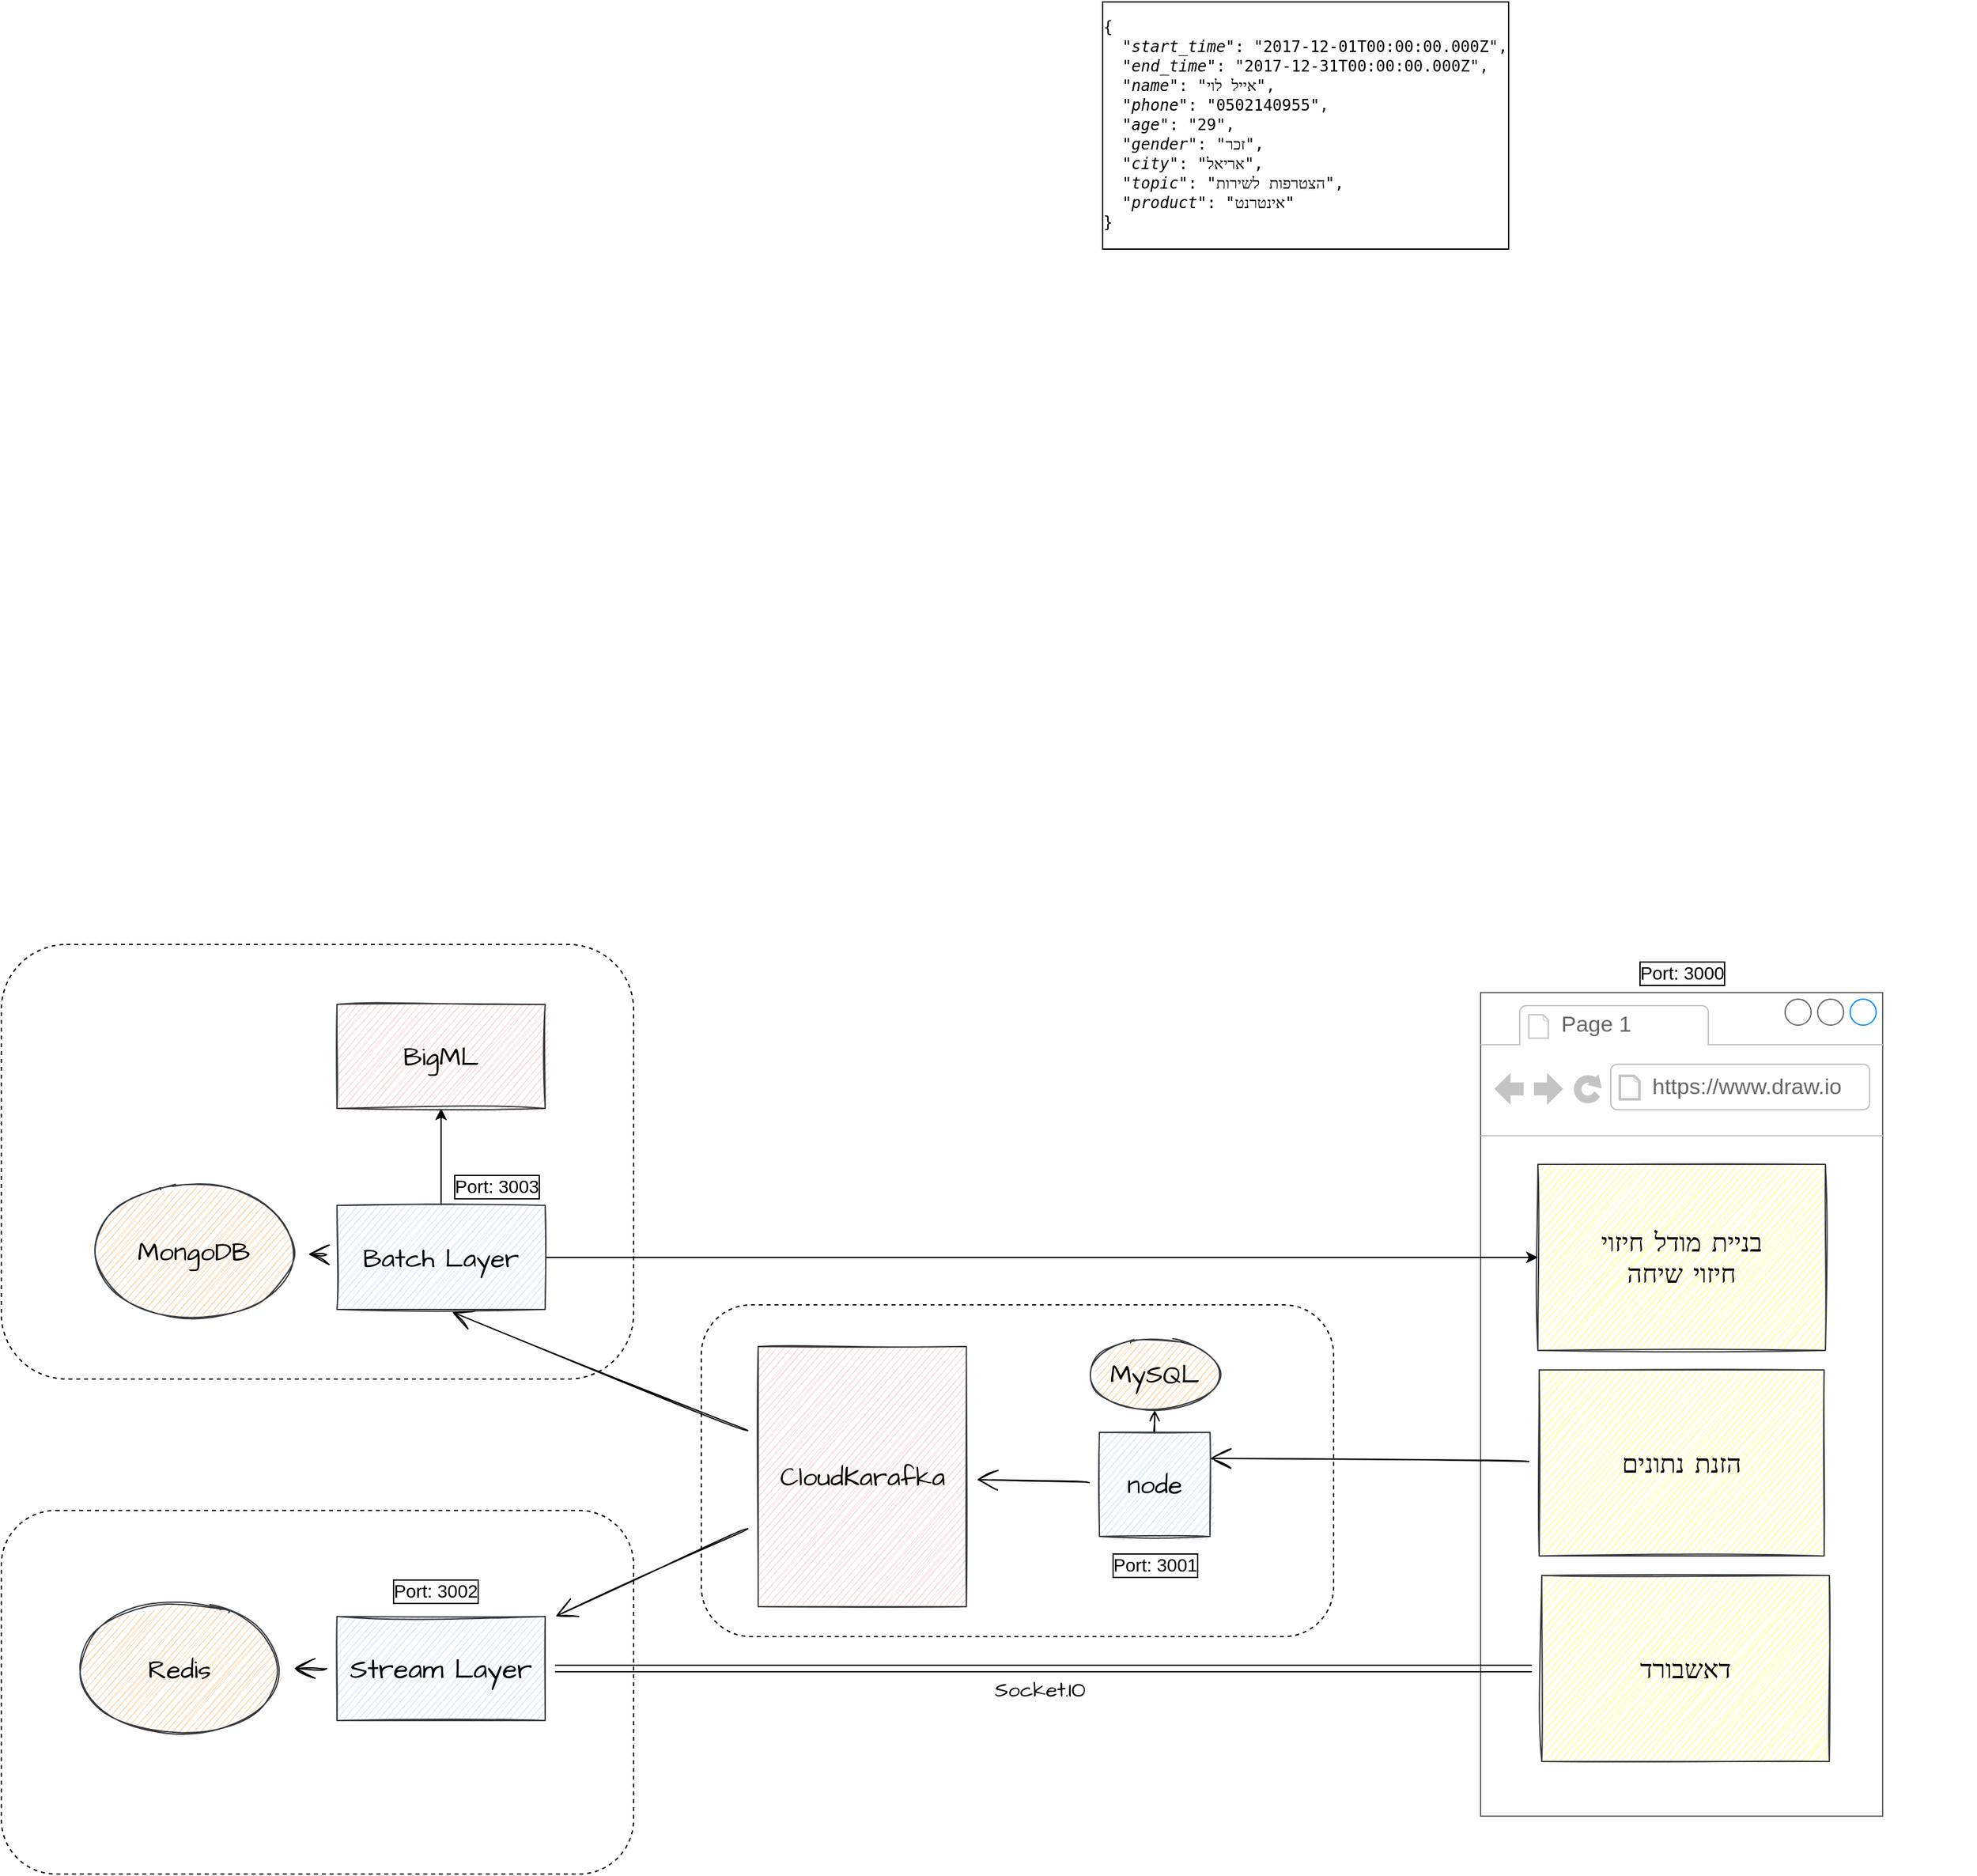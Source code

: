 <mxfile>
    <diagram id="UuK2HaR8IraqpZOOFNCf" name="ארכיטקטורת מערכת">
        <mxGraphModel dx="3929" dy="2843" grid="0" gridSize="10" guides="1" tooltips="1" connect="1" arrows="1" fold="1" page="0" pageScale="1" pageWidth="827" pageHeight="1169" math="0" shadow="0">
            <root>
                <mxCell id="0"/>
                <mxCell id="1" parent="0"/>
                <mxCell id="53" value="" style="rounded=1;whiteSpace=wrap;html=1;dashed=1;fillColor=none;" parent="1" vertex="1">
                    <mxGeometry x="-1033" y="-426" width="486" height="334" as="geometry"/>
                </mxCell>
                <mxCell id="56" value="" style="rounded=1;whiteSpace=wrap;html=1;dashed=1;fillColor=none;" parent="1" vertex="1">
                    <mxGeometry x="-495" y="-149" width="486" height="255" as="geometry"/>
                </mxCell>
                <mxCell id="23" value="" style="strokeWidth=1;shadow=0;dashed=0;align=center;html=1;shape=mxgraph.mockup.containers.browserWindow;rSize=0;strokeColor=#666666;strokeColor2=#008cff;strokeColor3=#c4c4c4;mainText=,;recursiveResize=0;sketch=0;fontSize=28;" parent="1" vertex="1">
                    <mxGeometry x="104" y="-389" width="309" height="633" as="geometry"/>
                </mxCell>
                <mxCell id="24" value="Page 1" style="strokeWidth=1;shadow=0;dashed=0;align=center;html=1;shape=mxgraph.mockup.containers.anchor;fontSize=17;fontColor=#666666;align=left;" parent="23" vertex="1">
                    <mxGeometry x="60" y="12" width="110" height="26" as="geometry"/>
                </mxCell>
                <mxCell id="25" value="https://www.draw.io" style="strokeWidth=1;shadow=0;dashed=0;align=center;html=1;shape=mxgraph.mockup.containers.anchor;rSize=0;fontSize=17;fontColor=#666666;align=left;" parent="23" vertex="1">
                    <mxGeometry x="130" y="60" width="250" height="26" as="geometry"/>
                </mxCell>
                <mxCell id="27" value="דאשבורד" style="rounded=0;whiteSpace=wrap;html=1;sketch=1;hachureGap=4;fontFamily=Architects Daughter;fontSource=https%3A%2F%2Ffonts.googleapis.com%2Fcss%3Ffamily%3DArchitects%2BDaughter;fontSize=20;fillColor=#ffff88;strokeColor=#36393d;" parent="23" vertex="1">
                    <mxGeometry x="47" y="448" width="221" height="143" as="geometry"/>
                </mxCell>
                <mxCell id="47" value="בניית מודל חיזוי&lt;br&gt;חיזוי שיחה" style="rounded=0;whiteSpace=wrap;html=1;sketch=1;hachureGap=4;fontFamily=Architects Daughter;fontSource=https%3A%2F%2Ffonts.googleapis.com%2Fcss%3Ffamily%3DArchitects%2BDaughter;fontSize=20;fillColor=#ffff88;strokeColor=#36393d;" parent="23" vertex="1">
                    <mxGeometry x="44" y="132" width="221" height="143" as="geometry"/>
                </mxCell>
                <mxCell id="26" value="הזנת נתונים" style="rounded=0;whiteSpace=wrap;html=1;sketch=1;hachureGap=4;fontFamily=Architects Daughter;fontSource=https%3A%2F%2Ffonts.googleapis.com%2Fcss%3Ffamily%3DArchitects%2BDaughter;fontSize=20;fillColor=#ffff88;strokeColor=#36393d;" parent="23" vertex="1">
                    <mxGeometry x="45" y="290" width="219" height="143" as="geometry"/>
                </mxCell>
                <mxCell id="33" style="edgeStyle=none;curved=1;rounded=0;sketch=1;hachureGap=4;orthogonalLoop=1;jettySize=auto;html=1;entryX=1;entryY=0.25;entryDx=0;entryDy=0;fontFamily=Architects Daughter;fontSource=https%3A%2F%2Ffonts.googleapis.com%2Fcss%3Ffamily%3DArchitects%2BDaughter;fontSize=16;endArrow=open;startSize=14;endSize=14;sourcePerimeterSpacing=8;targetPerimeterSpacing=8;" parent="1" source="26" target="32" edge="1">
                    <mxGeometry relative="1" as="geometry"/>
                </mxCell>
                <mxCell id="41" style="edgeStyle=none;curved=1;rounded=0;sketch=1;hachureGap=4;orthogonalLoop=1;jettySize=auto;html=1;entryX=0.553;entryY=1.025;entryDx=0;entryDy=0;entryPerimeter=0;fontFamily=Architects Daughter;fontSource=https%3A%2F%2Ffonts.googleapis.com%2Fcss%3Ffamily%3DArchitects%2BDaughter;fontSize=16;endArrow=open;startSize=14;endSize=14;sourcePerimeterSpacing=8;targetPerimeterSpacing=8;" parent="1" source="28" target="39" edge="1">
                    <mxGeometry relative="1" as="geometry"/>
                </mxCell>
                <mxCell id="42" style="edgeStyle=none;curved=1;rounded=0;sketch=1;hachureGap=4;orthogonalLoop=1;jettySize=auto;html=1;fontFamily=Architects Daughter;fontSource=https%3A%2F%2Ffonts.googleapis.com%2Fcss%3Ffamily%3DArchitects%2BDaughter;fontSize=16;endArrow=open;startSize=14;endSize=14;sourcePerimeterSpacing=8;targetPerimeterSpacing=8;" parent="1" source="28" target="31" edge="1">
                    <mxGeometry relative="1" as="geometry"/>
                </mxCell>
                <mxCell id="28" value="CloudKarafka" style="rounded=0;whiteSpace=wrap;html=1;sketch=1;hachureGap=4;fontFamily=Architects Daughter;fontSource=https%3A%2F%2Ffonts.googleapis.com%2Fcss%3Ffamily%3DArchitects%2BDaughter;fontSize=20;fillColor=#ffcccc;strokeColor=#36393d;" parent="1" vertex="1">
                    <mxGeometry x="-451.25" y="-117" width="160" height="200" as="geometry"/>
                </mxCell>
                <mxCell id="37" value="" style="edgeStyle=none;curved=1;rounded=0;sketch=1;hachureGap=4;orthogonalLoop=1;jettySize=auto;html=1;fontFamily=Architects Daughter;fontSource=https%3A%2F%2Ffonts.googleapis.com%2Fcss%3Ffamily%3DArchitects%2BDaughter;fontSize=16;endArrow=open;startSize=14;endSize=14;sourcePerimeterSpacing=8;targetPerimeterSpacing=8;" parent="1" source="31" target="35" edge="1">
                    <mxGeometry relative="1" as="geometry"/>
                </mxCell>
                <mxCell id="44" value="Socket.IO" style="edgeStyle=none;curved=1;rounded=0;sketch=1;hachureGap=4;orthogonalLoop=1;jettySize=auto;html=1;fontFamily=Architects Daughter;fontSource=https%3A%2F%2Ffonts.googleapis.com%2Fcss%3Ffamily%3DArchitects%2BDaughter;fontSize=16;endArrow=open;sourcePerimeterSpacing=8;targetPerimeterSpacing=8;shape=link;width=5;" parent="1" source="31" target="27" edge="1">
                    <mxGeometry x="-0.012" y="-16" relative="1" as="geometry">
                        <mxPoint x="1" as="offset"/>
                    </mxGeometry>
                </mxCell>
                <mxCell id="31" value="Stream Layer" style="rounded=0;whiteSpace=wrap;html=1;sketch=1;hachureGap=4;fontFamily=Architects Daughter;fontSource=https%3A%2F%2Ffonts.googleapis.com%2Fcss%3Ffamily%3DArchitects%2BDaughter;fontSize=21;fillColor=#cce5ff;strokeColor=#36393d;" parent="1" vertex="1">
                    <mxGeometry x="-775" y="90.5" width="160" height="80" as="geometry"/>
                </mxCell>
                <mxCell id="43" value="" style="edgeStyle=none;curved=1;rounded=0;sketch=1;hachureGap=4;orthogonalLoop=1;jettySize=auto;html=1;fontFamily=Architects Daughter;fontSource=https%3A%2F%2Ffonts.googleapis.com%2Fcss%3Ffamily%3DArchitects%2BDaughter;fontSize=16;endArrow=open;startSize=14;endSize=14;sourcePerimeterSpacing=8;targetPerimeterSpacing=8;" parent="1" source="32" target="28" edge="1">
                    <mxGeometry relative="1" as="geometry"/>
                </mxCell>
                <mxCell id="46" style="edgeStyle=none;curved=1;rounded=0;sketch=1;hachureGap=4;orthogonalLoop=1;jettySize=auto;html=1;exitX=0.5;exitY=0;exitDx=0;exitDy=0;entryX=0.5;entryY=1;entryDx=0;entryDy=0;fontFamily=Architects Daughter;fontSource=https%3A%2F%2Ffonts.googleapis.com%2Fcss%3Ffamily%3DArchitects%2BDaughter;fontSize=16;endArrow=open;sourcePerimeterSpacing=8;targetPerimeterSpacing=8;" parent="1" source="32" target="45" edge="1">
                    <mxGeometry relative="1" as="geometry"/>
                </mxCell>
                <mxCell id="32" value="node" style="rounded=0;whiteSpace=wrap;html=1;sketch=1;hachureGap=4;fontFamily=Architects Daughter;fontSource=https%3A%2F%2Ffonts.googleapis.com%2Fcss%3Ffamily%3DArchitects%2BDaughter;fontSize=20;fillColor=#cce5ff;strokeColor=#36393d;" parent="1" vertex="1">
                    <mxGeometry x="-189" y="-51" width="85" height="80" as="geometry"/>
                </mxCell>
                <mxCell id="35" value="Redis" style="ellipse;whiteSpace=wrap;html=1;sketch=1;hachureGap=4;fontFamily=Architects Daughter;fontSource=https%3A%2F%2Ffonts.googleapis.com%2Fcss%3Ffamily%3DArchitects%2BDaughter;fontSize=20;fillColor=#ffcc99;strokeColor=#36393d;" parent="1" vertex="1">
                    <mxGeometry x="-976" y="80.5" width="160" height="100" as="geometry"/>
                </mxCell>
                <mxCell id="38" value="" style="edgeStyle=none;curved=1;rounded=0;sketch=1;hachureGap=4;orthogonalLoop=1;jettySize=auto;html=1;fontFamily=Architects Daughter;fontSource=https%3A%2F%2Ffonts.googleapis.com%2Fcss%3Ffamily%3DArchitects%2BDaughter;fontSize=16;endArrow=open;startSize=14;endSize=14;sourcePerimeterSpacing=8;targetPerimeterSpacing=8;" parent="1" source="39" target="40" edge="1">
                    <mxGeometry relative="1" as="geometry"/>
                </mxCell>
                <mxCell id="49" value="" style="edgeStyle=none;html=1;" parent="1" source="39" target="48" edge="1">
                    <mxGeometry relative="1" as="geometry"/>
                </mxCell>
                <mxCell id="51" style="edgeStyle=none;html=1;exitX=1;exitY=0.5;exitDx=0;exitDy=0;entryX=0;entryY=0.5;entryDx=0;entryDy=0;" parent="1" source="39" target="47" edge="1">
                    <mxGeometry relative="1" as="geometry"/>
                </mxCell>
                <mxCell id="39" value="Batch Layer" style="rounded=0;whiteSpace=wrap;html=1;sketch=1;hachureGap=4;fontFamily=Architects Daughter;fontSource=https%3A%2F%2Ffonts.googleapis.com%2Fcss%3Ffamily%3DArchitects%2BDaughter;fontSize=20;fillColor=#cce5ff;strokeColor=#36393d;" parent="1" vertex="1">
                    <mxGeometry x="-775" y="-225.5" width="160" height="80" as="geometry"/>
                </mxCell>
                <mxCell id="40" value="MongoDB" style="ellipse;whiteSpace=wrap;html=1;sketch=1;hachureGap=4;fontFamily=Architects Daughter;fontSource=https%3A%2F%2Ffonts.googleapis.com%2Fcss%3Ffamily%3DArchitects%2BDaughter;fontSize=20;fillColor=#ffcc99;strokeColor=#36393d;" parent="1" vertex="1">
                    <mxGeometry x="-965" y="-240" width="160" height="100" as="geometry"/>
                </mxCell>
                <mxCell id="45" value="MySQL" style="ellipse;whiteSpace=wrap;html=1;sketch=1;hachureGap=4;fontFamily=Architects Daughter;fontSource=https%3A%2F%2Ffonts.googleapis.com%2Fcss%3Ffamily%3DArchitects%2BDaughter;fontSize=20;fillColor=#ffcc99;strokeColor=#36393d;" parent="1" vertex="1">
                    <mxGeometry x="-198.75" y="-124" width="104.5" height="56" as="geometry"/>
                </mxCell>
                <mxCell id="48" value="BigML" style="rounded=0;whiteSpace=wrap;html=1;sketch=1;hachureGap=4;fontFamily=Architects Daughter;fontSource=https%3A%2F%2Ffonts.googleapis.com%2Fcss%3Ffamily%3DArchitects%2BDaughter;fontSize=20;fillColor=#ffcccc;strokeColor=#36393d;" parent="1" vertex="1">
                    <mxGeometry x="-775" y="-380" width="160" height="80" as="geometry"/>
                </mxCell>
                <mxCell id="vhvQ7SU2TXbLf--PxDNV-51" value="&lt;div style=&quot;font-family: consolas, &amp;quot;courier new&amp;quot;, monospace; line-height: 23px; font-size: 12px;&quot;&gt;&lt;pre style=&quot;line-height: 1.25; font-size: 12px;&quot;&gt;&lt;span style=&quot;background-color: rgb(255, 255, 255); font-size: 12px;&quot;&gt;{&lt;br style=&quot;font-size: 12px;&quot;&gt;&lt;/span&gt;&lt;span style=&quot;background-color: rgb(255, 255, 255); font-size: 12px;&quot;&gt;&amp;nbsp; &lt;span style=&quot;font-style: italic; font-size: 12px;&quot;&gt;&quot;start_time&quot;&lt;/span&gt;: &quot;2017-12-01T00:00:00.000Z&quot;,&lt;br style=&quot;font-size: 12px;&quot;&gt;&lt;/span&gt;&lt;span style=&quot;background-color: rgb(255, 255, 255); font-size: 12px;&quot;&gt;&amp;nbsp; &lt;span style=&quot;font-style: italic; font-size: 12px;&quot;&gt;&quot;end_time&quot;&lt;/span&gt;: &quot;2017-12-31T00:00:00.000Z&quot;,&lt;br style=&quot;font-size: 12px;&quot;&gt;&lt;/span&gt;&lt;span style=&quot;background-color: rgb(255, 255, 255); font-size: 12px;&quot;&gt;&amp;nbsp; &lt;span style=&quot;font-style: italic; font-size: 12px;&quot;&gt;&quot;name&quot;&lt;/span&gt;: &quot;אייל לוי&quot;,&lt;br style=&quot;font-size: 12px;&quot;&gt;&lt;/span&gt;&lt;span style=&quot;background-color: rgb(255, 255, 255); font-size: 12px;&quot;&gt;&amp;nbsp; &lt;span style=&quot;font-style: italic; font-size: 12px;&quot;&gt;&quot;phone&quot;&lt;/span&gt;: &quot;0502140955&quot;,&lt;br style=&quot;font-size: 12px;&quot;&gt;&lt;/span&gt;&lt;span style=&quot;background-color: rgb(255, 255, 255); font-size: 12px;&quot;&gt;&amp;nbsp; &lt;span style=&quot;font-style: italic; font-size: 12px;&quot;&gt;&quot;age&quot;&lt;/span&gt;: &quot;29&quot;,&lt;br style=&quot;font-size: 12px;&quot;&gt;&lt;/span&gt;&lt;span style=&quot;background-color: rgb(255, 255, 255); font-size: 12px;&quot;&gt;&amp;nbsp; &lt;span style=&quot;font-style: italic; font-size: 12px;&quot;&gt;&quot;gender&quot;&lt;/span&gt;: &quot;זכר&quot;,&lt;br style=&quot;font-size: 12px;&quot;&gt;&lt;/span&gt;&lt;span style=&quot;background-color: rgb(255, 255, 255); font-size: 12px;&quot;&gt;&amp;nbsp; &lt;span style=&quot;font-style: italic; font-size: 12px;&quot;&gt;&quot;city&quot;&lt;/span&gt;: &quot;אריאל&quot;,&lt;br style=&quot;font-size: 12px;&quot;&gt;&lt;/span&gt;&lt;span style=&quot;background-color: rgb(255, 255, 255); font-size: 12px;&quot;&gt;&amp;nbsp; &lt;span style=&quot;font-style: italic; font-size: 12px;&quot;&gt;&quot;topic&quot;&lt;/span&gt;: &quot;הצטרפות לשירות&quot;,&lt;br style=&quot;font-size: 12px;&quot;&gt;&lt;/span&gt;&lt;span style=&quot;background-color: rgb(255, 255, 255); font-size: 12px;&quot;&gt;&amp;nbsp; &lt;span style=&quot;font-style: italic; font-size: 12px;&quot;&gt;&quot;product&quot;&lt;/span&gt;: &quot;אינטרנט&quot;&lt;br style=&quot;font-size: 12px;&quot;&gt;&lt;/span&gt;&lt;span style=&quot;background-color: rgb(255, 255, 255); font-size: 12px;&quot;&gt;}&lt;/span&gt;&lt;/pre&gt;&lt;/div&gt;" style="text;html=1;strokeColor=none;fillColor=none;align=left;verticalAlign=middle;whiteSpace=wrap;rounded=0;fontSize=12;labelBorderColor=default;" parent="1" vertex="1">
                    <mxGeometry x="-189" y="-1149" width="330" height="185" as="geometry"/>
                </mxCell>
                <mxCell id="vhvQ7SU2TXbLf--PxDNV-56" value="Port: 3002" style="text;html=1;strokeColor=none;fillColor=none;align=center;verticalAlign=middle;whiteSpace=wrap;rounded=0;labelBackgroundColor=#FFFFFF;labelBorderColor=default;fontSize=14;fontColor=#000000;" parent="1" vertex="1">
                    <mxGeometry x="-743" y="55.5" width="88" height="30" as="geometry"/>
                </mxCell>
                <mxCell id="vhvQ7SU2TXbLf--PxDNV-57" value="Port: 3000" style="text;html=1;strokeColor=none;fillColor=none;align=center;verticalAlign=middle;whiteSpace=wrap;rounded=0;labelBackgroundColor=#FFFFFF;labelBorderColor=default;fontSize=14;fontColor=#000000;" parent="1" vertex="1">
                    <mxGeometry x="214.5" y="-419" width="88" height="30" as="geometry"/>
                </mxCell>
                <mxCell id="vhvQ7SU2TXbLf--PxDNV-58" value="Port: 3001" style="text;html=1;strokeColor=none;fillColor=none;align=center;verticalAlign=middle;whiteSpace=wrap;rounded=0;labelBackgroundColor=#FFFFFF;labelBorderColor=default;fontSize=14;fontColor=#000000;" parent="1" vertex="1">
                    <mxGeometry x="-190.5" y="36" width="88" height="30" as="geometry"/>
                </mxCell>
                <mxCell id="vhvQ7SU2TXbLf--PxDNV-59" value="Port: 3003" style="text;html=1;strokeColor=none;fillColor=none;align=center;verticalAlign=middle;whiteSpace=wrap;rounded=0;labelBackgroundColor=#FFFFFF;labelBorderColor=default;fontSize=14;fontColor=#000000;" parent="1" vertex="1">
                    <mxGeometry x="-696" y="-255.5" width="88" height="30" as="geometry"/>
                </mxCell>
                <mxCell id="54" value="" style="rounded=1;whiteSpace=wrap;html=1;dashed=1;fillColor=none;" parent="1" vertex="1">
                    <mxGeometry x="-1033" y="9" width="486" height="279.5" as="geometry"/>
                </mxCell>
            </root>
        </mxGraphModel>
    </diagram>
    <diagram id="P85h82dA6LXHRIZTX0QC" name="SreamLayer">
        <mxGraphModel dx="1182" dy="628" grid="1" gridSize="10" guides="1" tooltips="1" connect="1" arrows="1" fold="1" page="1" pageScale="1" pageWidth="827" pageHeight="1169" math="0" shadow="0">
            <root>
                <mxCell id="vRY0Rg8dUZFfQzen5DUI-0"/>
                <mxCell id="vRY0Rg8dUZFfQzen5DUI-1" parent="vRY0Rg8dUZFfQzen5DUI-0"/>
                <mxCell id="vRY0Rg8dUZFfQzen5DUI-2" value="Sream Layer" style="swimlane;" parent="vRY0Rg8dUZFfQzen5DUI-1" vertex="1">
                    <mxGeometry x="220" y="220" width="460" height="320" as="geometry"/>
                </mxCell>
            </root>
        </mxGraphModel>
    </diagram>
    <diagram id="OC1M_GP1efDRiu2blmym" name="נתוני לקוחות">
        <mxGraphModel dx="1182" dy="628" grid="1" gridSize="10" guides="1" tooltips="1" connect="1" arrows="1" fold="1" page="1" pageScale="1" pageWidth="827" pageHeight="1169" math="0" shadow="0">
            <root>
                <mxCell id="tpzjsjMTKmNWrkl4Ve3y-0"/>
                <mxCell id="tpzjsjMTKmNWrkl4Ve3y-1" parent="tpzjsjMTKmNWrkl4Ve3y-0"/>
                <mxCell id="tpzjsjMTKmNWrkl4Ve3y-81" value="" style="edgeStyle=none;html=1;" parent="tpzjsjMTKmNWrkl4Ve3y-1" source="tpzjsjMTKmNWrkl4Ve3y-77" target="tpzjsjMTKmNWrkl4Ve3y-79" edge="1">
                    <mxGeometry relative="1" as="geometry"/>
                </mxCell>
                <mxCell id="tpzjsjMTKmNWrkl4Ve3y-77" value="Custumer" style="swimlane;childLayout=stackLayout;horizontal=1;startSize=30;horizontalStack=0;rounded=1;fontSize=14;fontStyle=0;strokeWidth=2;resizeParent=0;resizeLast=1;shadow=0;dashed=0;align=center;" parent="tpzjsjMTKmNWrkl4Ve3y-1" vertex="1">
                    <mxGeometry x="380" y="410" width="160" height="120" as="geometry"/>
                </mxCell>
                <mxCell id="tpzjsjMTKmNWrkl4Ve3y-78" value="cust_id&#10;name&#10;birth_date&#10;address&#10;gender&#10;" style="align=left;strokeColor=none;fillColor=none;spacingLeft=4;fontSize=12;verticalAlign=top;resizable=0;rotatable=0;part=1;" parent="tpzjsjMTKmNWrkl4Ve3y-77" vertex="1">
                    <mxGeometry y="30" width="160" height="90" as="geometry"/>
                </mxCell>
                <mxCell id="tpzjsjMTKmNWrkl4Ve3y-87" value="" style="edgeStyle=none;html=1;" parent="tpzjsjMTKmNWrkl4Ve3y-1" source="tpzjsjMTKmNWrkl4Ve3y-79" target="tpzjsjMTKmNWrkl4Ve3y-85" edge="1">
                    <mxGeometry relative="1" as="geometry"/>
                </mxCell>
                <mxCell id="tpzjsjMTKmNWrkl4Ve3y-79" value="Custumer_products" style="swimlane;childLayout=stackLayout;horizontal=1;startSize=30;horizontalStack=0;rounded=1;fontSize=14;fontStyle=0;strokeWidth=2;resizeParent=0;resizeLast=1;shadow=0;dashed=0;align=center;" parent="tpzjsjMTKmNWrkl4Ve3y-1" vertex="1">
                    <mxGeometry x="580" y="430" width="160" height="80" as="geometry"/>
                </mxCell>
                <mxCell id="tpzjsjMTKmNWrkl4Ve3y-80" value="cust_id&#10;product_id" style="align=left;strokeColor=none;fillColor=none;spacingLeft=4;fontSize=12;verticalAlign=top;resizable=0;rotatable=0;part=1;" parent="tpzjsjMTKmNWrkl4Ve3y-79" vertex="1">
                    <mxGeometry y="30" width="160" height="50" as="geometry"/>
                </mxCell>
                <mxCell id="tpzjsjMTKmNWrkl4Ve3y-85" value="products" style="swimlane;childLayout=stackLayout;horizontal=1;startSize=30;horizontalStack=0;rounded=1;fontSize=14;fontStyle=0;strokeWidth=2;resizeParent=0;resizeLast=1;shadow=0;dashed=0;align=center;" parent="tpzjsjMTKmNWrkl4Ve3y-1" vertex="1">
                    <mxGeometry x="580" y="540" width="160" height="80" as="geometry"/>
                </mxCell>
                <mxCell id="tpzjsjMTKmNWrkl4Ve3y-86" value="product_id&#10;title" style="align=left;strokeColor=none;fillColor=none;spacingLeft=4;fontSize=12;verticalAlign=top;resizable=0;rotatable=0;part=1;" parent="tpzjsjMTKmNWrkl4Ve3y-85" vertex="1">
                    <mxGeometry y="30" width="160" height="50" as="geometry"/>
                </mxCell>
            </root>
        </mxGraphModel>
    </diagram>
    <diagram id="dzEZAZBYIZPmV__bGYyE" name="נתוני שיחה">
        <mxGraphModel dx="1182" dy="628" grid="1" gridSize="10" guides="1" tooltips="1" connect="1" arrows="1" fold="1" page="1" pageScale="1" pageWidth="827" pageHeight="1169" math="0" shadow="0">
            <root>
                <mxCell id="0Cny4hkROh3hkvsonhbf-0"/>
                <mxCell id="0Cny4hkROh3hkvsonhbf-1" parent="0Cny4hkROh3hkvsonhbf-0"/>
            </root>
        </mxGraphModel>
    </diagram>
    <diagram id="sI1aZJ_jjA3asYHcueZS" name="Page-5">
        <mxGraphModel dx="2712" dy="1567" grid="0" gridSize="10" guides="1" tooltips="0" connect="1" arrows="1" fold="1" page="0" pageScale="1" pageWidth="827" pageHeight="1169" math="0" shadow="0">
            <root>
                <mxCell id="1e1rnxJcEqPGbux_s8KQ-0"/>
                <mxCell id="1e1rnxJcEqPGbux_s8KQ-1" parent="1e1rnxJcEqPGbux_s8KQ-0"/>
                <mxCell id="1e1rnxJcEqPGbux_s8KQ-2" value="" style="rounded=1;whiteSpace=wrap;html=1;dashed=1;fillColor=none;" vertex="1" parent="1e1rnxJcEqPGbux_s8KQ-1">
                    <mxGeometry x="-1033" y="-426" width="486" height="334" as="geometry"/>
                </mxCell>
                <mxCell id="1e1rnxJcEqPGbux_s8KQ-3" value="" style="rounded=1;whiteSpace=wrap;html=1;dashed=1;fillColor=none;" vertex="1" parent="1e1rnxJcEqPGbux_s8KQ-1">
                    <mxGeometry x="-495" y="-149" width="486" height="255" as="geometry"/>
                </mxCell>
                <mxCell id="1e1rnxJcEqPGbux_s8KQ-4" value="" style="strokeWidth=1;shadow=0;dashed=0;align=center;html=1;shape=mxgraph.mockup.containers.browserWindow;rSize=0;strokeColor=#666666;strokeColor2=#008cff;strokeColor3=#c4c4c4;mainText=,;recursiveResize=0;sketch=0;fontSize=28;" vertex="1" parent="1e1rnxJcEqPGbux_s8KQ-1">
                    <mxGeometry x="104" y="-389" width="309" height="633" as="geometry"/>
                </mxCell>
                <mxCell id="1e1rnxJcEqPGbux_s8KQ-5" value="Page 1" style="strokeWidth=1;shadow=0;dashed=0;align=center;html=1;shape=mxgraph.mockup.containers.anchor;fontSize=17;fontColor=#666666;align=left;" vertex="1" parent="1e1rnxJcEqPGbux_s8KQ-4">
                    <mxGeometry x="60" y="12" width="110" height="26" as="geometry"/>
                </mxCell>
                <mxCell id="1e1rnxJcEqPGbux_s8KQ-6" value="https://www.draw.io" style="strokeWidth=1;shadow=0;dashed=0;align=center;html=1;shape=mxgraph.mockup.containers.anchor;rSize=0;fontSize=17;fontColor=#666666;align=left;" vertex="1" parent="1e1rnxJcEqPGbux_s8KQ-4">
                    <mxGeometry x="130" y="60" width="250" height="26" as="geometry"/>
                </mxCell>
                <mxCell id="1e1rnxJcEqPGbux_s8KQ-7" value="דאשבורד" style="rounded=0;whiteSpace=wrap;html=1;sketch=1;hachureGap=4;fontFamily=Architects Daughter;fontSource=https%3A%2F%2Ffonts.googleapis.com%2Fcss%3Ffamily%3DArchitects%2BDaughter;fontSize=20;fillColor=#ffff88;strokeColor=#36393d;" vertex="1" parent="1e1rnxJcEqPGbux_s8KQ-4">
                    <mxGeometry x="47" y="448" width="221" height="143" as="geometry"/>
                </mxCell>
                <mxCell id="1e1rnxJcEqPGbux_s8KQ-8" value="בניית מודל חיזוי&lt;br&gt;חיזוי שיחה" style="rounded=0;whiteSpace=wrap;html=1;sketch=1;hachureGap=4;fontFamily=Architects Daughter;fontSource=https%3A%2F%2Ffonts.googleapis.com%2Fcss%3Ffamily%3DArchitects%2BDaughter;fontSize=20;fillColor=#ffff88;strokeColor=#36393d;" vertex="1" parent="1e1rnxJcEqPGbux_s8KQ-4">
                    <mxGeometry x="44" y="132" width="221" height="143" as="geometry"/>
                </mxCell>
                <mxCell id="1e1rnxJcEqPGbux_s8KQ-9" value="הזנת נתונים" style="rounded=0;whiteSpace=wrap;html=1;sketch=1;hachureGap=4;fontFamily=Architects Daughter;fontSource=https%3A%2F%2Ffonts.googleapis.com%2Fcss%3Ffamily%3DArchitects%2BDaughter;fontSize=20;fillColor=#ffff88;strokeColor=#36393d;" vertex="1" parent="1e1rnxJcEqPGbux_s8KQ-4">
                    <mxGeometry x="45" y="290" width="219" height="143" as="geometry"/>
                </mxCell>
                <mxCell id="1e1rnxJcEqPGbux_s8KQ-10" style="edgeStyle=none;curved=1;rounded=0;sketch=1;hachureGap=4;orthogonalLoop=1;jettySize=auto;html=1;entryX=1;entryY=0.25;entryDx=0;entryDy=0;fontFamily=Architects Daughter;fontSource=https%3A%2F%2Ffonts.googleapis.com%2Fcss%3Ffamily%3DArchitects%2BDaughter;fontSize=16;endArrow=open;startSize=14;endSize=14;sourcePerimeterSpacing=8;targetPerimeterSpacing=8;" edge="1" parent="1e1rnxJcEqPGbux_s8KQ-1" source="1e1rnxJcEqPGbux_s8KQ-9" target="1e1rnxJcEqPGbux_s8KQ-19">
                    <mxGeometry relative="1" as="geometry"/>
                </mxCell>
                <mxCell id="1e1rnxJcEqPGbux_s8KQ-11" style="edgeStyle=none;curved=1;rounded=0;sketch=1;hachureGap=4;orthogonalLoop=1;jettySize=auto;html=1;entryX=0.553;entryY=1.025;entryDx=0;entryDy=0;entryPerimeter=0;fontFamily=Architects Daughter;fontSource=https%3A%2F%2Ffonts.googleapis.com%2Fcss%3Ffamily%3DArchitects%2BDaughter;fontSize=16;endArrow=open;startSize=14;endSize=14;sourcePerimeterSpacing=8;targetPerimeterSpacing=8;" edge="1" parent="1e1rnxJcEqPGbux_s8KQ-1" source="1e1rnxJcEqPGbux_s8KQ-13" target="1e1rnxJcEqPGbux_s8KQ-24">
                    <mxGeometry relative="1" as="geometry"/>
                </mxCell>
                <mxCell id="1e1rnxJcEqPGbux_s8KQ-12" style="edgeStyle=none;curved=1;rounded=0;sketch=1;hachureGap=4;orthogonalLoop=1;jettySize=auto;html=1;fontFamily=Architects Daughter;fontSource=https%3A%2F%2Ffonts.googleapis.com%2Fcss%3Ffamily%3DArchitects%2BDaughter;fontSize=16;endArrow=open;startSize=14;endSize=14;sourcePerimeterSpacing=8;targetPerimeterSpacing=8;" edge="1" parent="1e1rnxJcEqPGbux_s8KQ-1" source="1e1rnxJcEqPGbux_s8KQ-13" target="1e1rnxJcEqPGbux_s8KQ-16">
                    <mxGeometry relative="1" as="geometry"/>
                </mxCell>
                <mxCell id="1e1rnxJcEqPGbux_s8KQ-13" value="CloudKarafka" style="rounded=0;whiteSpace=wrap;html=1;sketch=1;hachureGap=4;fontFamily=Architects Daughter;fontSource=https%3A%2F%2Ffonts.googleapis.com%2Fcss%3Ffamily%3DArchitects%2BDaughter;fontSize=20;fillColor=#ffcccc;strokeColor=#36393d;" vertex="1" parent="1e1rnxJcEqPGbux_s8KQ-1">
                    <mxGeometry x="-451.25" y="-117" width="160" height="200" as="geometry"/>
                </mxCell>
                <mxCell id="1e1rnxJcEqPGbux_s8KQ-14" value="" style="edgeStyle=none;curved=1;rounded=0;sketch=1;hachureGap=4;orthogonalLoop=1;jettySize=auto;html=1;fontFamily=Architects Daughter;fontSource=https%3A%2F%2Ffonts.googleapis.com%2Fcss%3Ffamily%3DArchitects%2BDaughter;fontSize=16;endArrow=open;startSize=14;endSize=14;sourcePerimeterSpacing=8;targetPerimeterSpacing=8;" edge="1" parent="1e1rnxJcEqPGbux_s8KQ-1" source="1e1rnxJcEqPGbux_s8KQ-16" target="1e1rnxJcEqPGbux_s8KQ-20">
                    <mxGeometry relative="1" as="geometry"/>
                </mxCell>
                <mxCell id="1e1rnxJcEqPGbux_s8KQ-15" value="Socket.IO" style="edgeStyle=none;curved=1;rounded=0;sketch=1;hachureGap=4;orthogonalLoop=1;jettySize=auto;html=1;fontFamily=Architects Daughter;fontSource=https%3A%2F%2Ffonts.googleapis.com%2Fcss%3Ffamily%3DArchitects%2BDaughter;fontSize=16;endArrow=open;sourcePerimeterSpacing=8;targetPerimeterSpacing=8;shape=link;width=5;" edge="1" parent="1e1rnxJcEqPGbux_s8KQ-1" source="1e1rnxJcEqPGbux_s8KQ-16" target="1e1rnxJcEqPGbux_s8KQ-7">
                    <mxGeometry x="-0.012" y="-16" relative="1" as="geometry">
                        <mxPoint x="1" as="offset"/>
                    </mxGeometry>
                </mxCell>
                <mxCell id="1e1rnxJcEqPGbux_s8KQ-16" value="Stream Layer" style="rounded=0;whiteSpace=wrap;html=1;sketch=1;hachureGap=4;fontFamily=Architects Daughter;fontSource=https%3A%2F%2Ffonts.googleapis.com%2Fcss%3Ffamily%3DArchitects%2BDaughter;fontSize=21;fillColor=#cce5ff;strokeColor=#36393d;" vertex="1" parent="1e1rnxJcEqPGbux_s8KQ-1">
                    <mxGeometry x="-775" y="90.5" width="160" height="80" as="geometry"/>
                </mxCell>
                <mxCell id="1e1rnxJcEqPGbux_s8KQ-17" value="" style="edgeStyle=none;curved=1;rounded=0;sketch=1;hachureGap=4;orthogonalLoop=1;jettySize=auto;html=1;fontFamily=Architects Daughter;fontSource=https%3A%2F%2Ffonts.googleapis.com%2Fcss%3Ffamily%3DArchitects%2BDaughter;fontSize=16;endArrow=open;startSize=14;endSize=14;sourcePerimeterSpacing=8;targetPerimeterSpacing=8;" edge="1" parent="1e1rnxJcEqPGbux_s8KQ-1" source="1e1rnxJcEqPGbux_s8KQ-19" target="1e1rnxJcEqPGbux_s8KQ-13">
                    <mxGeometry relative="1" as="geometry"/>
                </mxCell>
                <mxCell id="1e1rnxJcEqPGbux_s8KQ-18" style="edgeStyle=none;curved=1;rounded=0;sketch=1;hachureGap=4;orthogonalLoop=1;jettySize=auto;html=1;exitX=0.5;exitY=0;exitDx=0;exitDy=0;entryX=0.5;entryY=1;entryDx=0;entryDy=0;fontFamily=Architects Daughter;fontSource=https%3A%2F%2Ffonts.googleapis.com%2Fcss%3Ffamily%3DArchitects%2BDaughter;fontSize=16;endArrow=open;sourcePerimeterSpacing=8;targetPerimeterSpacing=8;" edge="1" parent="1e1rnxJcEqPGbux_s8KQ-1" source="1e1rnxJcEqPGbux_s8KQ-19" target="1e1rnxJcEqPGbux_s8KQ-26">
                    <mxGeometry relative="1" as="geometry"/>
                </mxCell>
                <mxCell id="1e1rnxJcEqPGbux_s8KQ-19" value="Message-Broker-service" style="rounded=0;whiteSpace=wrap;html=1;sketch=1;hachureGap=4;fontFamily=Architects Daughter;fontSource=https%3A%2F%2Ffonts.googleapis.com%2Fcss%3Ffamily%3DArchitects%2BDaughter;fontSize=20;fillColor=#cce5ff;strokeColor=#36393d;" vertex="1" parent="1e1rnxJcEqPGbux_s8KQ-1">
                    <mxGeometry x="-240" y="-51" width="210" height="80" as="geometry"/>
                </mxCell>
                <mxCell id="1e1rnxJcEqPGbux_s8KQ-20" value="Redis" style="ellipse;whiteSpace=wrap;html=1;sketch=1;hachureGap=4;fontFamily=Architects Daughter;fontSource=https%3A%2F%2Ffonts.googleapis.com%2Fcss%3Ffamily%3DArchitects%2BDaughter;fontSize=20;fillColor=#ffcc99;strokeColor=#36393d;" vertex="1" parent="1e1rnxJcEqPGbux_s8KQ-1">
                    <mxGeometry x="-976" y="80.5" width="160" height="100" as="geometry"/>
                </mxCell>
                <mxCell id="1e1rnxJcEqPGbux_s8KQ-21" value="" style="edgeStyle=none;curved=1;rounded=0;sketch=1;hachureGap=4;orthogonalLoop=1;jettySize=auto;html=1;fontFamily=Architects Daughter;fontSource=https%3A%2F%2Ffonts.googleapis.com%2Fcss%3Ffamily%3DArchitects%2BDaughter;fontSize=16;endArrow=open;startSize=14;endSize=14;sourcePerimeterSpacing=8;targetPerimeterSpacing=8;" edge="1" parent="1e1rnxJcEqPGbux_s8KQ-1" source="1e1rnxJcEqPGbux_s8KQ-24" target="1e1rnxJcEqPGbux_s8KQ-25">
                    <mxGeometry relative="1" as="geometry"/>
                </mxCell>
                <mxCell id="1e1rnxJcEqPGbux_s8KQ-22" value="" style="edgeStyle=none;html=1;" edge="1" parent="1e1rnxJcEqPGbux_s8KQ-1" source="1e1rnxJcEqPGbux_s8KQ-24" target="1e1rnxJcEqPGbux_s8KQ-27">
                    <mxGeometry relative="1" as="geometry"/>
                </mxCell>
                <mxCell id="1e1rnxJcEqPGbux_s8KQ-23" style="edgeStyle=none;html=1;exitX=1;exitY=0.5;exitDx=0;exitDy=0;entryX=0;entryY=0.5;entryDx=0;entryDy=0;" edge="1" parent="1e1rnxJcEqPGbux_s8KQ-1" source="1e1rnxJcEqPGbux_s8KQ-24" target="1e1rnxJcEqPGbux_s8KQ-8">
                    <mxGeometry relative="1" as="geometry"/>
                </mxCell>
                <mxCell id="1e1rnxJcEqPGbux_s8KQ-24" value="Batch Layer" style="rounded=0;whiteSpace=wrap;html=1;sketch=1;hachureGap=4;fontFamily=Architects Daughter;fontSource=https%3A%2F%2Ffonts.googleapis.com%2Fcss%3Ffamily%3DArchitects%2BDaughter;fontSize=20;fillColor=#cce5ff;strokeColor=#36393d;" vertex="1" parent="1e1rnxJcEqPGbux_s8KQ-1">
                    <mxGeometry x="-775" y="-225.5" width="160" height="80" as="geometry"/>
                </mxCell>
                <mxCell id="1e1rnxJcEqPGbux_s8KQ-25" value="MongoDB" style="ellipse;whiteSpace=wrap;html=1;sketch=1;hachureGap=4;fontFamily=Architects Daughter;fontSource=https%3A%2F%2Ffonts.googleapis.com%2Fcss%3Ffamily%3DArchitects%2BDaughter;fontSize=20;fillColor=#ffcc99;strokeColor=#36393d;" vertex="1" parent="1e1rnxJcEqPGbux_s8KQ-1">
                    <mxGeometry x="-965" y="-240" width="160" height="100" as="geometry"/>
                </mxCell>
                <mxCell id="1e1rnxJcEqPGbux_s8KQ-26" value="MySQL" style="ellipse;whiteSpace=wrap;html=1;sketch=1;hachureGap=4;fontFamily=Architects Daughter;fontSource=https%3A%2F%2Ffonts.googleapis.com%2Fcss%3Ffamily%3DArchitects%2BDaughter;fontSize=20;fillColor=#ffcc99;strokeColor=#36393d;" vertex="1" parent="1e1rnxJcEqPGbux_s8KQ-1">
                    <mxGeometry x="-198.75" y="-124" width="104.5" height="56" as="geometry"/>
                </mxCell>
                <mxCell id="1e1rnxJcEqPGbux_s8KQ-27" value="BigML" style="rounded=0;whiteSpace=wrap;html=1;sketch=1;hachureGap=4;fontFamily=Architects Daughter;fontSource=https%3A%2F%2Ffonts.googleapis.com%2Fcss%3Ffamily%3DArchitects%2BDaughter;fontSize=20;fillColor=#ffcccc;strokeColor=#36393d;" vertex="1" parent="1e1rnxJcEqPGbux_s8KQ-1">
                    <mxGeometry x="-775" y="-380" width="160" height="80" as="geometry"/>
                </mxCell>
                <mxCell id="1e1rnxJcEqPGbux_s8KQ-28" value="Port: 3002" style="text;html=1;strokeColor=none;fillColor=none;align=center;verticalAlign=middle;whiteSpace=wrap;rounded=0;labelBackgroundColor=#FFFFFF;labelBorderColor=default;fontSize=14;fontColor=#000000;" vertex="1" parent="1e1rnxJcEqPGbux_s8KQ-1">
                    <mxGeometry x="-743" y="55.5" width="88" height="30" as="geometry"/>
                </mxCell>
                <mxCell id="1e1rnxJcEqPGbux_s8KQ-30" value="Port: 3001" style="text;html=1;strokeColor=none;fillColor=none;align=center;verticalAlign=middle;whiteSpace=wrap;rounded=0;labelBackgroundColor=#FFFFFF;labelBorderColor=default;fontSize=14;fontColor=#000000;" vertex="1" parent="1e1rnxJcEqPGbux_s8KQ-1">
                    <mxGeometry x="-190.5" y="36" width="88" height="30" as="geometry"/>
                </mxCell>
                <mxCell id="1e1rnxJcEqPGbux_s8KQ-31" value="Port: 3003" style="text;html=1;strokeColor=none;fillColor=none;align=center;verticalAlign=middle;whiteSpace=wrap;rounded=0;labelBackgroundColor=#FFFFFF;labelBorderColor=default;fontSize=14;fontColor=#000000;" vertex="1" parent="1e1rnxJcEqPGbux_s8KQ-1">
                    <mxGeometry x="-696" y="-255.5" width="88" height="30" as="geometry"/>
                </mxCell>
                <mxCell id="1e1rnxJcEqPGbux_s8KQ-32" value="" style="rounded=1;whiteSpace=wrap;html=1;dashed=1;fillColor=none;" vertex="1" parent="1e1rnxJcEqPGbux_s8KQ-1">
                    <mxGeometry x="-1033" y="9" width="486" height="279.5" as="geometry"/>
                </mxCell>
            </root>
        </mxGraphModel>
    </diagram>
</mxfile>